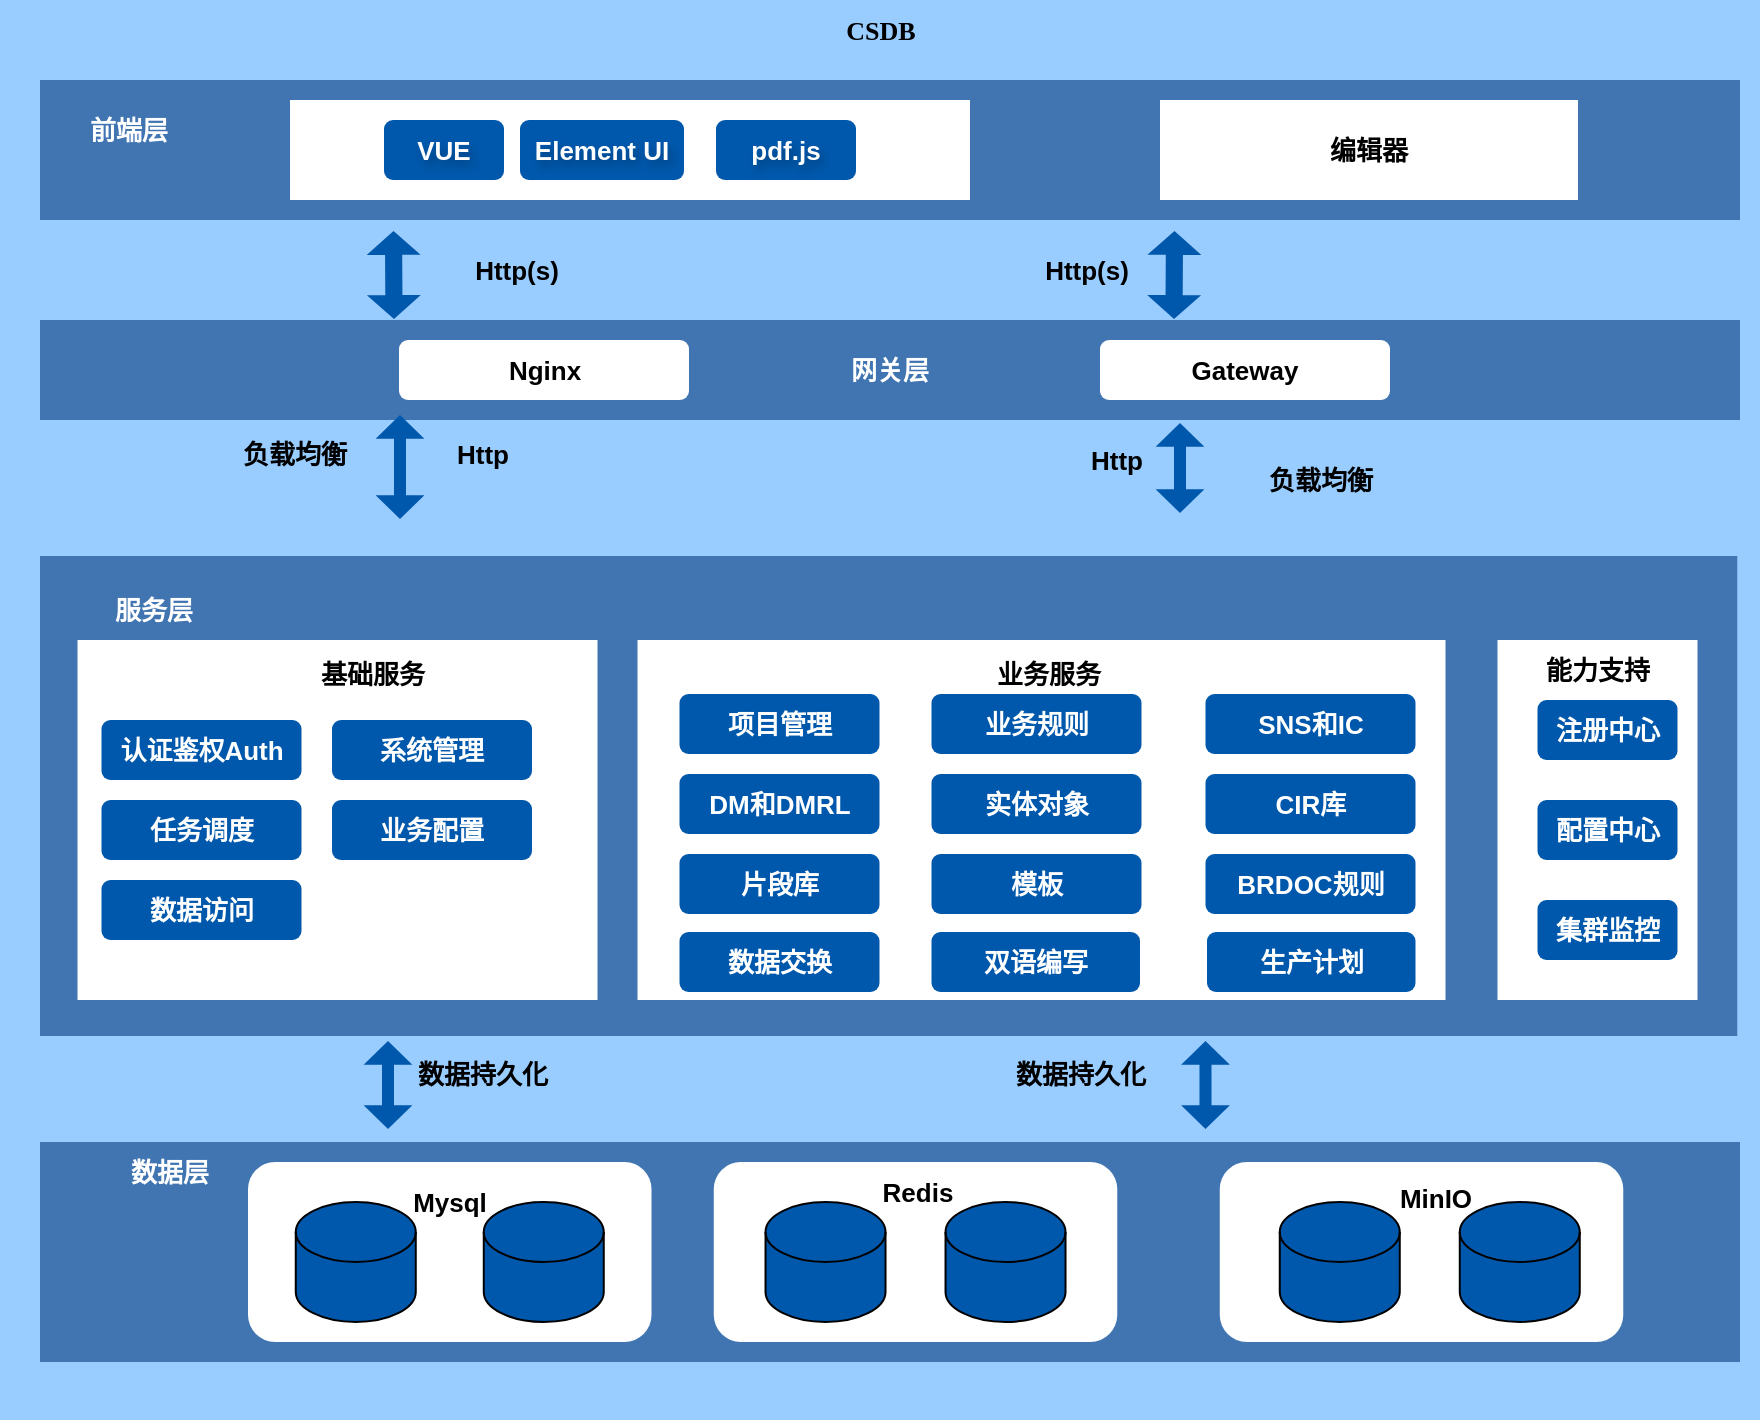 <mxfile version="26.0.2">
  <diagram name="第 1 页" id="zqUAOEaz19EFo88n6Xfu">
    <mxGraphModel dx="1071" dy="576" grid="1" gridSize="10" guides="1" tooltips="1" connect="1" arrows="1" fold="1" page="1" pageScale="1" pageWidth="827" pageHeight="1169" math="0" shadow="0">
      <root>
        <mxCell id="0" />
        <mxCell id="1" parent="0" />
        <mxCell id="J7e16loEIpS3EIJHLEXg-1" value="" style="rounded=0;whiteSpace=wrap;html=1;fillColor=#99CCFF;strokeColor=none;" parent="1" vertex="1">
          <mxGeometry x="50" y="130" width="880" height="710" as="geometry" />
        </mxCell>
        <mxCell id="J7e16loEIpS3EIJHLEXg-89" value="" style="rounded=0;whiteSpace=wrap;html=1;fillColor=#4175B1;strokeColor=none;" parent="1" vertex="1">
          <mxGeometry x="70" y="408" width="848.63" height="240" as="geometry" />
        </mxCell>
        <mxCell id="J7e16loEIpS3EIJHLEXg-3" value="" style="rounded=0;whiteSpace=wrap;html=1;fillColor=#4175B1;strokeColor=none;" parent="1" vertex="1">
          <mxGeometry x="70" y="701" width="850" height="110" as="geometry" />
        </mxCell>
        <mxCell id="J7e16loEIpS3EIJHLEXg-75" value="" style="rounded=1;whiteSpace=wrap;html=1;dashed=1;fontStyle=1;fontSize=13;fillColor=#FFFFFF;strokeColor=none;" parent="1" vertex="1">
          <mxGeometry x="174.01" y="711" width="201.75" height="90" as="geometry" />
        </mxCell>
        <mxCell id="J7e16loEIpS3EIJHLEXg-7" value="" style="rounded=0;whiteSpace=wrap;html=1;fontStyle=1;fontSize=13;fillColor=#FFFFFF;strokeColor=none;" parent="1" vertex="1">
          <mxGeometry x="88.75" y="450" width="260" height="180" as="geometry" />
        </mxCell>
        <mxCell id="J7e16loEIpS3EIJHLEXg-13" value="" style="rounded=0;whiteSpace=wrap;html=1;fontStyle=1;fontSize=13;fillColor=#FFFFFF;strokeColor=none;" parent="1" vertex="1">
          <mxGeometry x="798.75" y="450" width="100" height="180" as="geometry" />
        </mxCell>
        <mxCell id="J7e16loEIpS3EIJHLEXg-14" value="注册中心" style="rounded=1;whiteSpace=wrap;html=1;fontStyle=1;fontSize=13;strokeColor=none;fillColor=#0058AC;fontColor=#FFFFFF;" parent="1" vertex="1">
          <mxGeometry x="818.75" y="480" width="70" height="30" as="geometry" />
        </mxCell>
        <mxCell id="J7e16loEIpS3EIJHLEXg-15" value="配置中心" style="rounded=1;whiteSpace=wrap;html=1;fontStyle=1;fontSize=13;strokeColor=none;fillColor=#0058AC;fontColor=#FFFFFF;" parent="1" vertex="1">
          <mxGeometry x="818.75" y="530" width="70" height="30" as="geometry" />
        </mxCell>
        <mxCell id="J7e16loEIpS3EIJHLEXg-16" value="集群监控" style="rounded=1;whiteSpace=wrap;html=1;fontStyle=1;fontSize=13;strokeColor=none;fillColor=#0058AC;fontColor=#FFFFFF;" parent="1" vertex="1">
          <mxGeometry x="818.75" y="580" width="70" height="30" as="geometry" />
        </mxCell>
        <mxCell id="J7e16loEIpS3EIJHLEXg-18" value="数据层" style="text;html=1;align=center;verticalAlign=middle;whiteSpace=wrap;rounded=0;fontStyle=1;fontSize=13;strokeColor=none;fontColor=#FFFFFF;" parent="1" vertex="1">
          <mxGeometry x="104.63" y="701" width="60" height="30" as="geometry" />
        </mxCell>
        <mxCell id="J7e16loEIpS3EIJHLEXg-19" value="" style="shape=cylinder3;whiteSpace=wrap;html=1;boundedLbl=1;backgroundOutline=1;size=15;fontStyle=1;fontSize=13;strokeColor=default;fillColor=#0058AC;" parent="1" vertex="1">
          <mxGeometry x="197.88" y="731" width="60" height="60" as="geometry" />
        </mxCell>
        <mxCell id="J7e16loEIpS3EIJHLEXg-22" value="" style="shape=cylinder3;whiteSpace=wrap;html=1;boundedLbl=1;backgroundOutline=1;size=15;fontStyle=1;fontSize=13;strokeColor=default;fillColor=#0058AC;" parent="1" vertex="1">
          <mxGeometry x="291.88" y="731" width="60" height="60" as="geometry" />
        </mxCell>
        <mxCell id="J7e16loEIpS3EIJHLEXg-25" value="基础服务" style="text;html=1;align=center;verticalAlign=middle;resizable=0;points=[];autosize=1;strokeColor=none;fillColor=none;fontStyle=1;fontSize=13;" parent="1" vertex="1">
          <mxGeometry x="195.75" y="452" width="80" height="30" as="geometry" />
        </mxCell>
        <mxCell id="J7e16loEIpS3EIJHLEXg-28" value="认证鉴权Auth" style="rounded=1;whiteSpace=wrap;html=1;fontStyle=1;fontSize=13;strokeColor=none;fillColor=#0058AC;fontColor=#FFFFFF;" parent="1" vertex="1">
          <mxGeometry x="100.75" y="490" width="100" height="30" as="geometry" />
        </mxCell>
        <mxCell id="J7e16loEIpS3EIJHLEXg-29" value="任务调度" style="rounded=1;whiteSpace=wrap;html=1;fontStyle=1;fontSize=13;strokeColor=none;fillColor=#0058AC;fontColor=#FFFFFF;" parent="1" vertex="1">
          <mxGeometry x="100.75" y="530" width="100" height="30" as="geometry" />
        </mxCell>
        <mxCell id="J7e16loEIpS3EIJHLEXg-30" value="数据访问" style="rounded=1;whiteSpace=wrap;html=1;fontStyle=1;fontSize=13;strokeColor=none;fillColor=#0058AC;fontColor=#FFFFFF;" parent="1" vertex="1">
          <mxGeometry x="100.75" y="570" width="100" height="30" as="geometry" />
        </mxCell>
        <mxCell id="J7e16loEIpS3EIJHLEXg-31" value="" style="rounded=0;whiteSpace=wrap;html=1;fontStyle=1;fontSize=13;fillColor=#FFFFFF;strokeColor=none;" parent="1" vertex="1">
          <mxGeometry x="368.75" y="450" width="404" height="180" as="geometry" />
        </mxCell>
        <mxCell id="J7e16loEIpS3EIJHLEXg-32" value="业务服务" style="text;html=1;align=center;verticalAlign=middle;resizable=0;points=[];autosize=1;strokeColor=none;fillColor=none;fontStyle=1;fontSize=13;" parent="1" vertex="1">
          <mxGeometry x="533.75" y="452" width="80" height="30" as="geometry" />
        </mxCell>
        <mxCell id="J7e16loEIpS3EIJHLEXg-33" value="项目管理" style="rounded=1;whiteSpace=wrap;html=1;fontStyle=1;fontSize=13;strokeColor=none;fillColor=#0058AC;fontColor=#FFFFFF;" parent="1" vertex="1">
          <mxGeometry x="389.75" y="477" width="100" height="30" as="geometry" />
        </mxCell>
        <mxCell id="J7e16loEIpS3EIJHLEXg-34" value="DM和DMRL" style="rounded=1;whiteSpace=wrap;html=1;fontStyle=1;fontSize=13;strokeColor=none;fillColor=#0058AC;fontColor=#FFFFFF;" parent="1" vertex="1">
          <mxGeometry x="389.75" y="517" width="100" height="30" as="geometry" />
        </mxCell>
        <mxCell id="J7e16loEIpS3EIJHLEXg-35" value="片段库" style="rounded=1;whiteSpace=wrap;html=1;fontStyle=1;fontSize=13;strokeColor=none;fillColor=#0058AC;fontColor=#FFFFFF;" parent="1" vertex="1">
          <mxGeometry x="389.75" y="557" width="100" height="30" as="geometry" />
        </mxCell>
        <mxCell id="J7e16loEIpS3EIJHLEXg-36" value="业务规则" style="rounded=1;whiteSpace=wrap;html=1;fontStyle=1;fontSize=13;strokeColor=none;fillColor=#0058AC;fontColor=#FFFFFF;" parent="1" vertex="1">
          <mxGeometry x="515.75" y="477" width="105" height="30" as="geometry" />
        </mxCell>
        <mxCell id="J7e16loEIpS3EIJHLEXg-37" value="实体对象" style="rounded=1;whiteSpace=wrap;html=1;fontStyle=1;fontSize=13;strokeColor=none;fillColor=#0058AC;fontColor=#FFFFFF;" parent="1" vertex="1">
          <mxGeometry x="515.75" y="517" width="105" height="30" as="geometry" />
        </mxCell>
        <mxCell id="J7e16loEIpS3EIJHLEXg-38" value="模板" style="rounded=1;whiteSpace=wrap;html=1;fontStyle=1;fontSize=13;strokeColor=none;fillColor=#0058AC;fontColor=#FFFFFF;" parent="1" vertex="1">
          <mxGeometry x="515.75" y="557" width="105" height="30" as="geometry" />
        </mxCell>
        <mxCell id="J7e16loEIpS3EIJHLEXg-39" value="系统管理" style="rounded=1;whiteSpace=wrap;html=1;fontStyle=1;fontSize=13;strokeColor=none;fillColor=#0058AC;fontColor=#FFFFFF;" parent="1" vertex="1">
          <mxGeometry x="216" y="490" width="100" height="30" as="geometry" />
        </mxCell>
        <mxCell id="J7e16loEIpS3EIJHLEXg-40" value="业务配置" style="rounded=1;whiteSpace=wrap;html=1;fontStyle=1;fontSize=13;strokeColor=none;fillColor=#0058AC;fontColor=#FFFFFF;" parent="1" vertex="1">
          <mxGeometry x="216" y="530" width="100" height="30" as="geometry" />
        </mxCell>
        <mxCell id="J7e16loEIpS3EIJHLEXg-42" value="SNS和IC" style="rounded=1;whiteSpace=wrap;html=1;fontStyle=1;fontSize=13;strokeColor=none;fillColor=#0058AC;fontColor=#FFFFFF;" parent="1" vertex="1">
          <mxGeometry x="652.75" y="477" width="105" height="30" as="geometry" />
        </mxCell>
        <mxCell id="J7e16loEIpS3EIJHLEXg-44" value="CIR库" style="rounded=1;whiteSpace=wrap;html=1;fontStyle=1;fontSize=13;strokeColor=none;fillColor=#0058AC;fontColor=#FFFFFF;" parent="1" vertex="1">
          <mxGeometry x="652.75" y="517" width="105" height="30" as="geometry" />
        </mxCell>
        <mxCell id="J7e16loEIpS3EIJHLEXg-45" value="BRDOC规则" style="rounded=1;whiteSpace=wrap;html=1;fontStyle=1;fontSize=13;strokeColor=none;fillColor=#0058AC;fontColor=#FFFFFF;" parent="1" vertex="1">
          <mxGeometry x="652.75" y="557" width="105" height="30" as="geometry" />
        </mxCell>
        <mxCell id="J7e16loEIpS3EIJHLEXg-48" value="能力支持" style="text;html=1;align=center;verticalAlign=middle;whiteSpace=wrap;rounded=0;fontStyle=1;fontSize=13;strokeColor=none;" parent="1" vertex="1">
          <mxGeometry x="818.75" y="450" width="60" height="30" as="geometry" />
        </mxCell>
        <mxCell id="J7e16loEIpS3EIJHLEXg-49" value="&lt;font color=&quot;#ffffff&quot;&gt;网关层&lt;/font&gt;" style="rounded=0;whiteSpace=wrap;html=1;fontStyle=1;fontSize=13;fillColor=#4175B1;strokeColor=none;" parent="1" vertex="1">
          <mxGeometry x="70" y="290" width="850" height="50" as="geometry" />
        </mxCell>
        <mxCell id="J7e16loEIpS3EIJHLEXg-50" value="" style="rounded=0;whiteSpace=wrap;html=1;fillColor=#4175B1;fontStyle=1;fontSize=13;strokeColor=none;" parent="1" vertex="1">
          <mxGeometry x="70" y="170" width="850" height="70" as="geometry" />
        </mxCell>
        <mxCell id="J7e16loEIpS3EIJHLEXg-53" value="前端层" style="text;html=1;align=center;verticalAlign=middle;resizable=0;points=[];autosize=1;strokeColor=none;fillColor=none;fontColor=#FFFFFF;fontStyle=1;fontSize=13;" parent="1" vertex="1">
          <mxGeometry x="83.75" y="180" width="60" height="30" as="geometry" />
        </mxCell>
        <mxCell id="J7e16loEIpS3EIJHLEXg-55" value="" style="rounded=0;whiteSpace=wrap;html=1;fillColor=#FFFFFF;fontStyle=1;fontSize=13;strokeColor=none;" parent="1" vertex="1">
          <mxGeometry x="195" y="180" width="340" height="50" as="geometry" />
        </mxCell>
        <mxCell id="J7e16loEIpS3EIJHLEXg-56" value="web" style="text;html=1;align=center;verticalAlign=middle;whiteSpace=wrap;rounded=0;fontStyle=1;fontSize=13;fontColor=#FFFFFF;strokeColor=none;" parent="1" vertex="1">
          <mxGeometry x="190" y="180" width="60" height="30" as="geometry" />
        </mxCell>
        <mxCell id="J7e16loEIpS3EIJHLEXg-57" value="编辑器" style="rounded=0;whiteSpace=wrap;html=1;fontStyle=1;fontSize=13;fillColor=default;strokeColor=none;" parent="1" vertex="1">
          <mxGeometry x="630" y="180" width="209" height="50" as="geometry" />
        </mxCell>
        <mxCell id="J7e16loEIpS3EIJHLEXg-59" value="VUE" style="rounded=1;whiteSpace=wrap;html=1;fontStyle=1;fontSize=13;strokeColor=none;fillColor=#0058AC;textShadow=1;fontColor=#FFFFFF;" parent="1" vertex="1">
          <mxGeometry x="242" y="190" width="60" height="30" as="geometry" />
        </mxCell>
        <mxCell id="J7e16loEIpS3EIJHLEXg-60" value="Element UI" style="rounded=1;whiteSpace=wrap;html=1;fontStyle=1;fontSize=13;strokeColor=none;fillColor=#0058AC;textShadow=1;fontColor=#FFFFFF;" parent="1" vertex="1">
          <mxGeometry x="310" y="190" width="82" height="30" as="geometry" />
        </mxCell>
        <mxCell id="J7e16loEIpS3EIJHLEXg-61" value="pdf.js" style="rounded=1;whiteSpace=wrap;html=1;fontStyle=1;fontSize=13;strokeColor=none;fillColor=#0058AC;textShadow=1;fontColor=#FFFFFF;" parent="1" vertex="1">
          <mxGeometry x="408" y="190" width="70" height="30" as="geometry" />
        </mxCell>
        <mxCell id="J7e16loEIpS3EIJHLEXg-62" value="" style="shape=flexArrow;endArrow=classic;startArrow=classic;html=1;rounded=0;width=8.571;startSize=3.64;endSize=3.64;endWidth=17.388;startWidth=17.388;fontStyle=1;fontSize=13;strokeColor=none;fillColor=#0058AC;" parent="1" edge="1">
          <mxGeometry width="100" height="100" relative="1" as="geometry">
            <mxPoint x="247" y="290" as="sourcePoint" />
            <mxPoint x="246.75" y="245" as="targetPoint" />
          </mxGeometry>
        </mxCell>
        <mxCell id="J7e16loEIpS3EIJHLEXg-63" value="" style="shape=flexArrow;endArrow=classic;startArrow=classic;html=1;rounded=0;width=8.571;startSize=3.64;endSize=3.64;endWidth=17.388;startWidth=17.388;fontStyle=1;fontSize=13;strokeColor=none;fillColor=#0058AC;" parent="1" edge="1">
          <mxGeometry width="100" height="100" relative="1" as="geometry">
            <mxPoint x="637" y="290" as="sourcePoint" />
            <mxPoint x="637.25" y="245" as="targetPoint" />
          </mxGeometry>
        </mxCell>
        <mxCell id="J7e16loEIpS3EIJHLEXg-64" value="Http(s)" style="text;html=1;align=center;verticalAlign=middle;resizable=0;points=[];autosize=1;strokeColor=none;fillColor=none;fontStyle=1;fontSize=13;" parent="1" vertex="1">
          <mxGeometry x="278.25" y="250" width="60" height="30" as="geometry" />
        </mxCell>
        <mxCell id="J7e16loEIpS3EIJHLEXg-65" value="Http(s)" style="text;html=1;align=center;verticalAlign=middle;resizable=0;points=[];autosize=1;strokeColor=none;fillColor=none;fontStyle=1;fontSize=13;" parent="1" vertex="1">
          <mxGeometry x="563.25" y="250" width="60" height="30" as="geometry" />
        </mxCell>
        <mxCell id="J7e16loEIpS3EIJHLEXg-66" value="" style="shape=flexArrow;endArrow=classic;startArrow=classic;html=1;rounded=0;width=6;startSize=3.64;endSize=3.64;endWidth=17.388;startWidth=17.388;entryX=0.197;entryY=0.995;entryDx=0;entryDy=0;entryPerimeter=0;fontStyle=1;fontSize=13;strokeColor=none;fillColor=#0058AC;" parent="1" edge="1">
          <mxGeometry width="100" height="100" relative="1" as="geometry">
            <mxPoint x="250" y="390" as="sourcePoint" />
            <mxPoint x="249.996" y="337.0" as="targetPoint" />
          </mxGeometry>
        </mxCell>
        <mxCell id="J7e16loEIpS3EIJHLEXg-67" value="" style="shape=flexArrow;endArrow=classic;startArrow=classic;html=1;rounded=0;width=6;startSize=3.64;endSize=3.64;endWidth=17.388;startWidth=17.388;exitX=0.578;exitY=-0.011;exitDx=0;exitDy=0;exitPerimeter=0;entryX=0.217;entryY=1.055;entryDx=0;entryDy=0;entryPerimeter=0;fontStyle=1;fontSize=13;strokeColor=none;fillColor=#0058AC;" parent="1" edge="1">
          <mxGeometry width="100" height="100" relative="1" as="geometry">
            <mxPoint x="640" y="387" as="sourcePoint" />
            <mxPoint x="640" y="341" as="targetPoint" />
          </mxGeometry>
        </mxCell>
        <mxCell id="J7e16loEIpS3EIJHLEXg-68" value="Http" style="text;html=1;align=center;verticalAlign=middle;resizable=0;points=[];autosize=1;strokeColor=none;fillColor=none;fontStyle=1;fontSize=13;" parent="1" vertex="1">
          <mxGeometry x="266" y="342" width="50" height="30" as="geometry" />
        </mxCell>
        <mxCell id="J7e16loEIpS3EIJHLEXg-69" value="Http" style="text;html=1;align=center;verticalAlign=middle;resizable=0;points=[];autosize=1;strokeColor=none;fillColor=none;fontStyle=1;fontSize=13;" parent="1" vertex="1">
          <mxGeometry x="582.76" y="345" width="50" height="30" as="geometry" />
        </mxCell>
        <mxCell id="J7e16loEIpS3EIJHLEXg-70" value="负载均衡" style="text;html=1;align=center;verticalAlign=middle;resizable=0;points=[];autosize=1;strokeColor=none;fillColor=none;fontStyle=1;fontSize=13;" parent="1" vertex="1">
          <mxGeometry x="157.25" y="342" width="80" height="30" as="geometry" />
        </mxCell>
        <mxCell id="J7e16loEIpS3EIJHLEXg-78" value="" style="rounded=1;whiteSpace=wrap;html=1;dashed=1;fontStyle=1;fontSize=13;fillColor=#FFFFFF;strokeColor=none;" parent="1" vertex="1">
          <mxGeometry x="406.88" y="711" width="201.75" height="90" as="geometry" />
        </mxCell>
        <mxCell id="J7e16loEIpS3EIJHLEXg-71" value="负载均衡" style="text;html=1;align=center;verticalAlign=middle;resizable=0;points=[];autosize=1;strokeColor=none;fillColor=none;fontStyle=1;fontSize=13;" parent="1" vertex="1">
          <mxGeometry x="670" y="355" width="80" height="30" as="geometry" />
        </mxCell>
        <mxCell id="J7e16loEIpS3EIJHLEXg-74" value="CSDB" style="text;html=1;align=center;verticalAlign=middle;resizable=0;points=[];autosize=1;strokeColor=none;fillColor=none;fontStyle=1;fontFamily=Garamond;fontSize=13;" parent="1" vertex="1">
          <mxGeometry x="460" y="130" width="60" height="30" as="geometry" />
        </mxCell>
        <mxCell id="J7e16loEIpS3EIJHLEXg-77" value="Mysql" style="text;html=1;align=center;verticalAlign=middle;whiteSpace=wrap;rounded=0;fontStyle=1;fontSize=13;strokeColor=none;fontColor=#000000;" parent="1" vertex="1">
          <mxGeometry x="244.88" y="716" width="60" height="30" as="geometry" />
        </mxCell>
        <mxCell id="J7e16loEIpS3EIJHLEXg-20" value="" style="shape=cylinder3;whiteSpace=wrap;html=1;boundedLbl=1;backgroundOutline=1;size=15;fontStyle=1;fontSize=13;strokeColor=default;fillColor=#0058AC;" parent="1" vertex="1">
          <mxGeometry x="432.76" y="731" width="60" height="60" as="geometry" />
        </mxCell>
        <mxCell id="J7e16loEIpS3EIJHLEXg-23" value="" style="shape=cylinder3;whiteSpace=wrap;html=1;boundedLbl=1;backgroundOutline=1;size=15;fontStyle=1;fontSize=13;strokeColor=default;fillColor=#0058AC;" parent="1" vertex="1">
          <mxGeometry x="522.76" y="731" width="60" height="60" as="geometry" />
        </mxCell>
        <mxCell id="J7e16loEIpS3EIJHLEXg-79" value="Redis" style="text;html=1;align=center;verticalAlign=middle;whiteSpace=wrap;rounded=0;fontStyle=1;fontSize=13;strokeColor=none;fontColor=#000000;" parent="1" vertex="1">
          <mxGeometry x="478.63" y="711" width="60" height="30" as="geometry" />
        </mxCell>
        <mxCell id="J7e16loEIpS3EIJHLEXg-80" value="" style="rounded=1;whiteSpace=wrap;html=1;dashed=1;fontStyle=1;fontSize=13;fillColor=#FFFFFF;strokeColor=none;" parent="1" vertex="1">
          <mxGeometry x="659.88" y="711" width="201.75" height="90" as="geometry" />
        </mxCell>
        <mxCell id="J7e16loEIpS3EIJHLEXg-81" value="MinIO" style="text;html=1;align=center;verticalAlign=middle;whiteSpace=wrap;rounded=0;fontStyle=1;fontSize=13;strokeColor=none;fontColor=#000000;" parent="1" vertex="1">
          <mxGeometry x="737.63" y="714" width="60" height="30" as="geometry" />
        </mxCell>
        <mxCell id="J7e16loEIpS3EIJHLEXg-21" value="" style="shape=cylinder3;whiteSpace=wrap;html=1;boundedLbl=1;backgroundOutline=1;size=15;fontStyle=1;fontSize=13;strokeColor=default;fillColor=#0058AC;" parent="1" vertex="1">
          <mxGeometry x="689.88" y="731" width="60" height="60" as="geometry" />
        </mxCell>
        <mxCell id="J7e16loEIpS3EIJHLEXg-24" value="" style="shape=cylinder3;whiteSpace=wrap;html=1;boundedLbl=1;backgroundOutline=1;size=15;fontStyle=1;fontSize=13;strokeColor=default;fillColor=#0058AC;" parent="1" vertex="1">
          <mxGeometry x="779.88" y="731" width="60" height="60" as="geometry" />
        </mxCell>
        <mxCell id="J7e16loEIpS3EIJHLEXg-82" value="" style="shape=flexArrow;endArrow=classic;startArrow=classic;html=1;rounded=0;width=6;startSize=3.64;endSize=3.64;endWidth=17.388;startWidth=17.388;entryX=0.197;entryY=0.995;entryDx=0;entryDy=0;entryPerimeter=0;fontStyle=1;fontSize=13;strokeColor=none;fillColor=#0058AC;" parent="1" edge="1">
          <mxGeometry width="100" height="100" relative="1" as="geometry">
            <mxPoint x="244" y="695" as="sourcePoint" />
            <mxPoint x="243.996" y="650" as="targetPoint" />
          </mxGeometry>
        </mxCell>
        <mxCell id="J7e16loEIpS3EIJHLEXg-83" value="" style="shape=flexArrow;endArrow=classic;startArrow=classic;html=1;rounded=0;width=6;startSize=3.64;endSize=3.64;endWidth=17.388;startWidth=17.388;entryX=0.197;entryY=0.995;entryDx=0;entryDy=0;entryPerimeter=0;fontStyle=1;fontSize=13;strokeColor=none;fillColor=#0058AC;" parent="1" edge="1">
          <mxGeometry width="100" height="100" relative="1" as="geometry">
            <mxPoint x="652.75" y="695" as="sourcePoint" />
            <mxPoint x="652.746" y="650" as="targetPoint" />
          </mxGeometry>
        </mxCell>
        <mxCell id="J7e16loEIpS3EIJHLEXg-84" value="数据持久化" style="text;html=1;align=center;verticalAlign=middle;resizable=0;points=[];autosize=1;strokeColor=none;fillColor=none;fontStyle=1;fontSize=13;" parent="1" vertex="1">
          <mxGeometry x="246" y="652" width="90" height="30" as="geometry" />
        </mxCell>
        <mxCell id="J7e16loEIpS3EIJHLEXg-85" value="数据持久化" style="text;html=1;align=center;verticalAlign=middle;resizable=0;points=[];autosize=1;strokeColor=none;fillColor=none;fontStyle=1;fontSize=13;" parent="1" vertex="1">
          <mxGeometry x="545" y="652" width="90" height="30" as="geometry" />
        </mxCell>
        <mxCell id="J7e16loEIpS3EIJHLEXg-86" value="Nginx" style="rounded=1;whiteSpace=wrap;html=1;fontStyle=1;fontSize=13;strokeColor=none;" parent="1" vertex="1">
          <mxGeometry x="249.5" y="300" width="145" height="30" as="geometry" />
        </mxCell>
        <mxCell id="J7e16loEIpS3EIJHLEXg-87" value="Gateway" style="rounded=1;whiteSpace=wrap;html=1;fontStyle=1;fontSize=13;strokeColor=none;" parent="1" vertex="1">
          <mxGeometry x="600" y="300" width="145" height="30" as="geometry" />
        </mxCell>
        <mxCell id="J7e16loEIpS3EIJHLEXg-95" value="服务层" style="text;html=1;align=center;verticalAlign=middle;whiteSpace=wrap;rounded=0;fontStyle=1;fontSize=13;strokeColor=none;fontColor=#FFFFFF;" parent="1" vertex="1">
          <mxGeometry x="97.25" y="420" width="60" height="30" as="geometry" />
        </mxCell>
        <mxCell id="DDWLqM0G205vbBxCOY02-1" style="edgeStyle=orthogonalEdgeStyle;rounded=0;orthogonalLoop=1;jettySize=auto;html=1;exitX=0.5;exitY=1;exitDx=0;exitDy=0;" edge="1" parent="1" source="J7e16loEIpS3EIJHLEXg-34" target="J7e16loEIpS3EIJHLEXg-34">
          <mxGeometry relative="1" as="geometry" />
        </mxCell>
        <mxCell id="DDWLqM0G205vbBxCOY02-2" value="数据交换" style="rounded=1;whiteSpace=wrap;html=1;fontStyle=1;fontSize=13;strokeColor=none;fillColor=#0058AC;fontColor=#FFFFFF;" vertex="1" parent="1">
          <mxGeometry x="389.75" y="596" width="100" height="30" as="geometry" />
        </mxCell>
        <mxCell id="DDWLqM0G205vbBxCOY02-3" value="双语编写" style="rounded=1;whiteSpace=wrap;html=1;fontStyle=1;fontSize=13;strokeColor=none;fillColor=#0058AC;fontColor=#FFFFFF;" vertex="1" parent="1">
          <mxGeometry x="515.75" y="596" width="104.25" height="30" as="geometry" />
        </mxCell>
        <mxCell id="DDWLqM0G205vbBxCOY02-4" value="生产计划" style="rounded=1;whiteSpace=wrap;html=1;fontStyle=1;fontSize=13;strokeColor=none;fillColor=#0058AC;fontColor=#FFFFFF;" vertex="1" parent="1">
          <mxGeometry x="653.5" y="596" width="104.25" height="30" as="geometry" />
        </mxCell>
      </root>
    </mxGraphModel>
  </diagram>
</mxfile>
